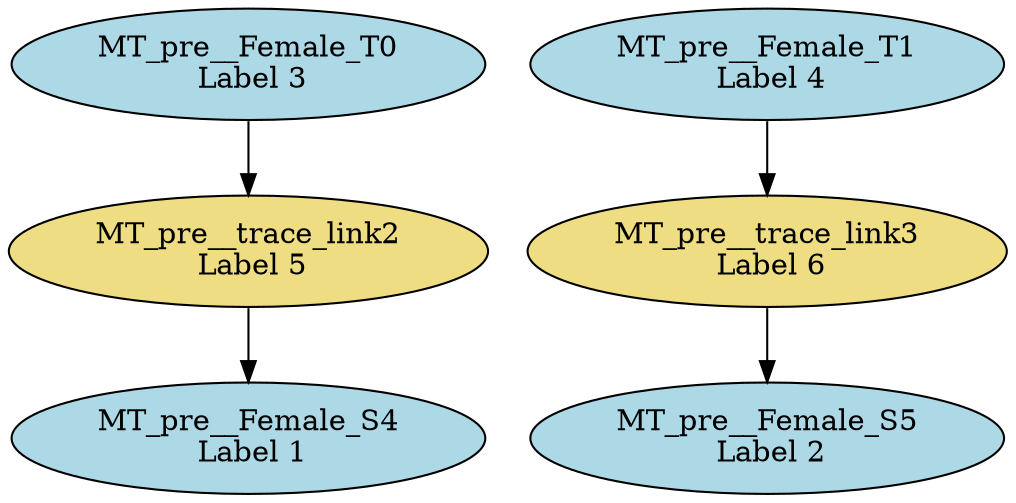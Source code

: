 digraph traceChecker_HFF2FF_trace_checkLHS {
"MT_pre__Female_T0\n Label 3" [style=filled, fillcolor=lightblue];
"MT_pre__Female_T1\n Label 4" [style=filled, fillcolor=lightblue];
"MT_pre__trace_link2\n Label 5" [style=filled, fillcolor=lightgoldenrod];
"MT_pre__trace_link3\n Label 6" [style=filled, fillcolor=lightgoldenrod];
"MT_pre__Female_S4\n Label 1" [style=filled, fillcolor=lightblue];
"MT_pre__Female_S5\n Label 2" [style=filled, fillcolor=lightblue];
"MT_pre__Female_T0\n Label 3" -> "MT_pre__trace_link2\n Label 5";
"MT_pre__Female_T1\n Label 4" -> "MT_pre__trace_link3\n Label 6";
"MT_pre__trace_link2\n Label 5" -> "MT_pre__Female_S4\n Label 1";
"MT_pre__trace_link3\n Label 6" -> "MT_pre__Female_S5\n Label 2";
}

